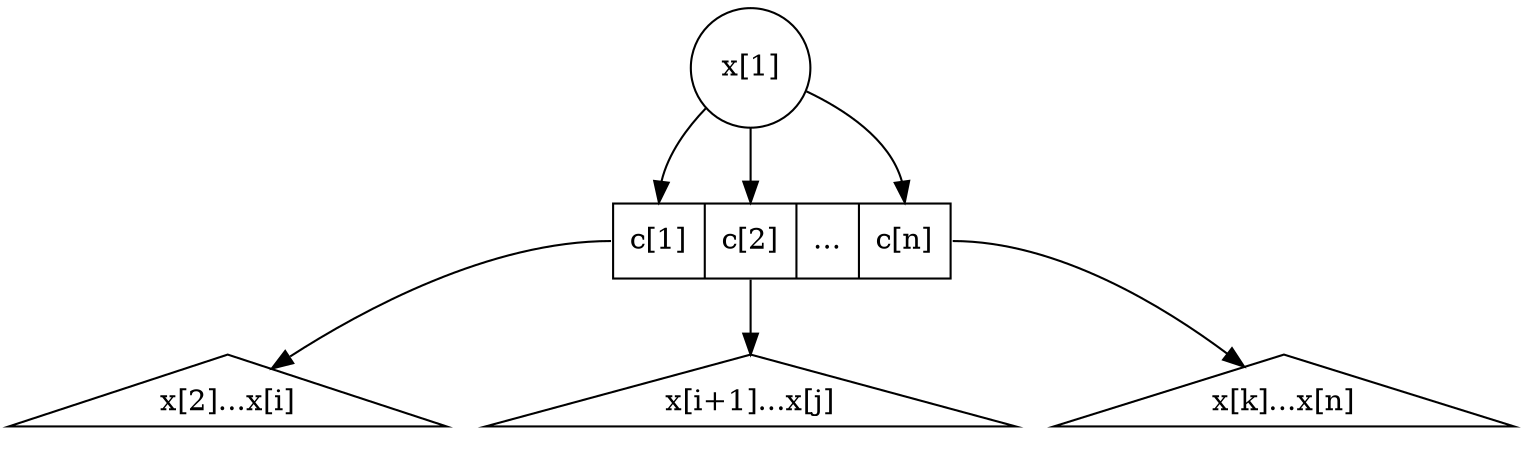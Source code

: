 digraph G{
        root[shape=circle, label="x[1]"]
        child[shape=record, label="<1> c[1] | <2> c[2] | ... | <n> c[n]"]
        
        c1[shape=triangle, label="x[2]...x[i]"]
        c2[shape=triangle, label="x[i+1]...x[j]"]
        cn[shape=triangle, label="x[k]...x[n]"]

        root->child:1
        root->child:2
        root->child:n
        child:1->c1
        child:2->c2
        child:n->cn
        {rank=same c1 c2 cn}
}